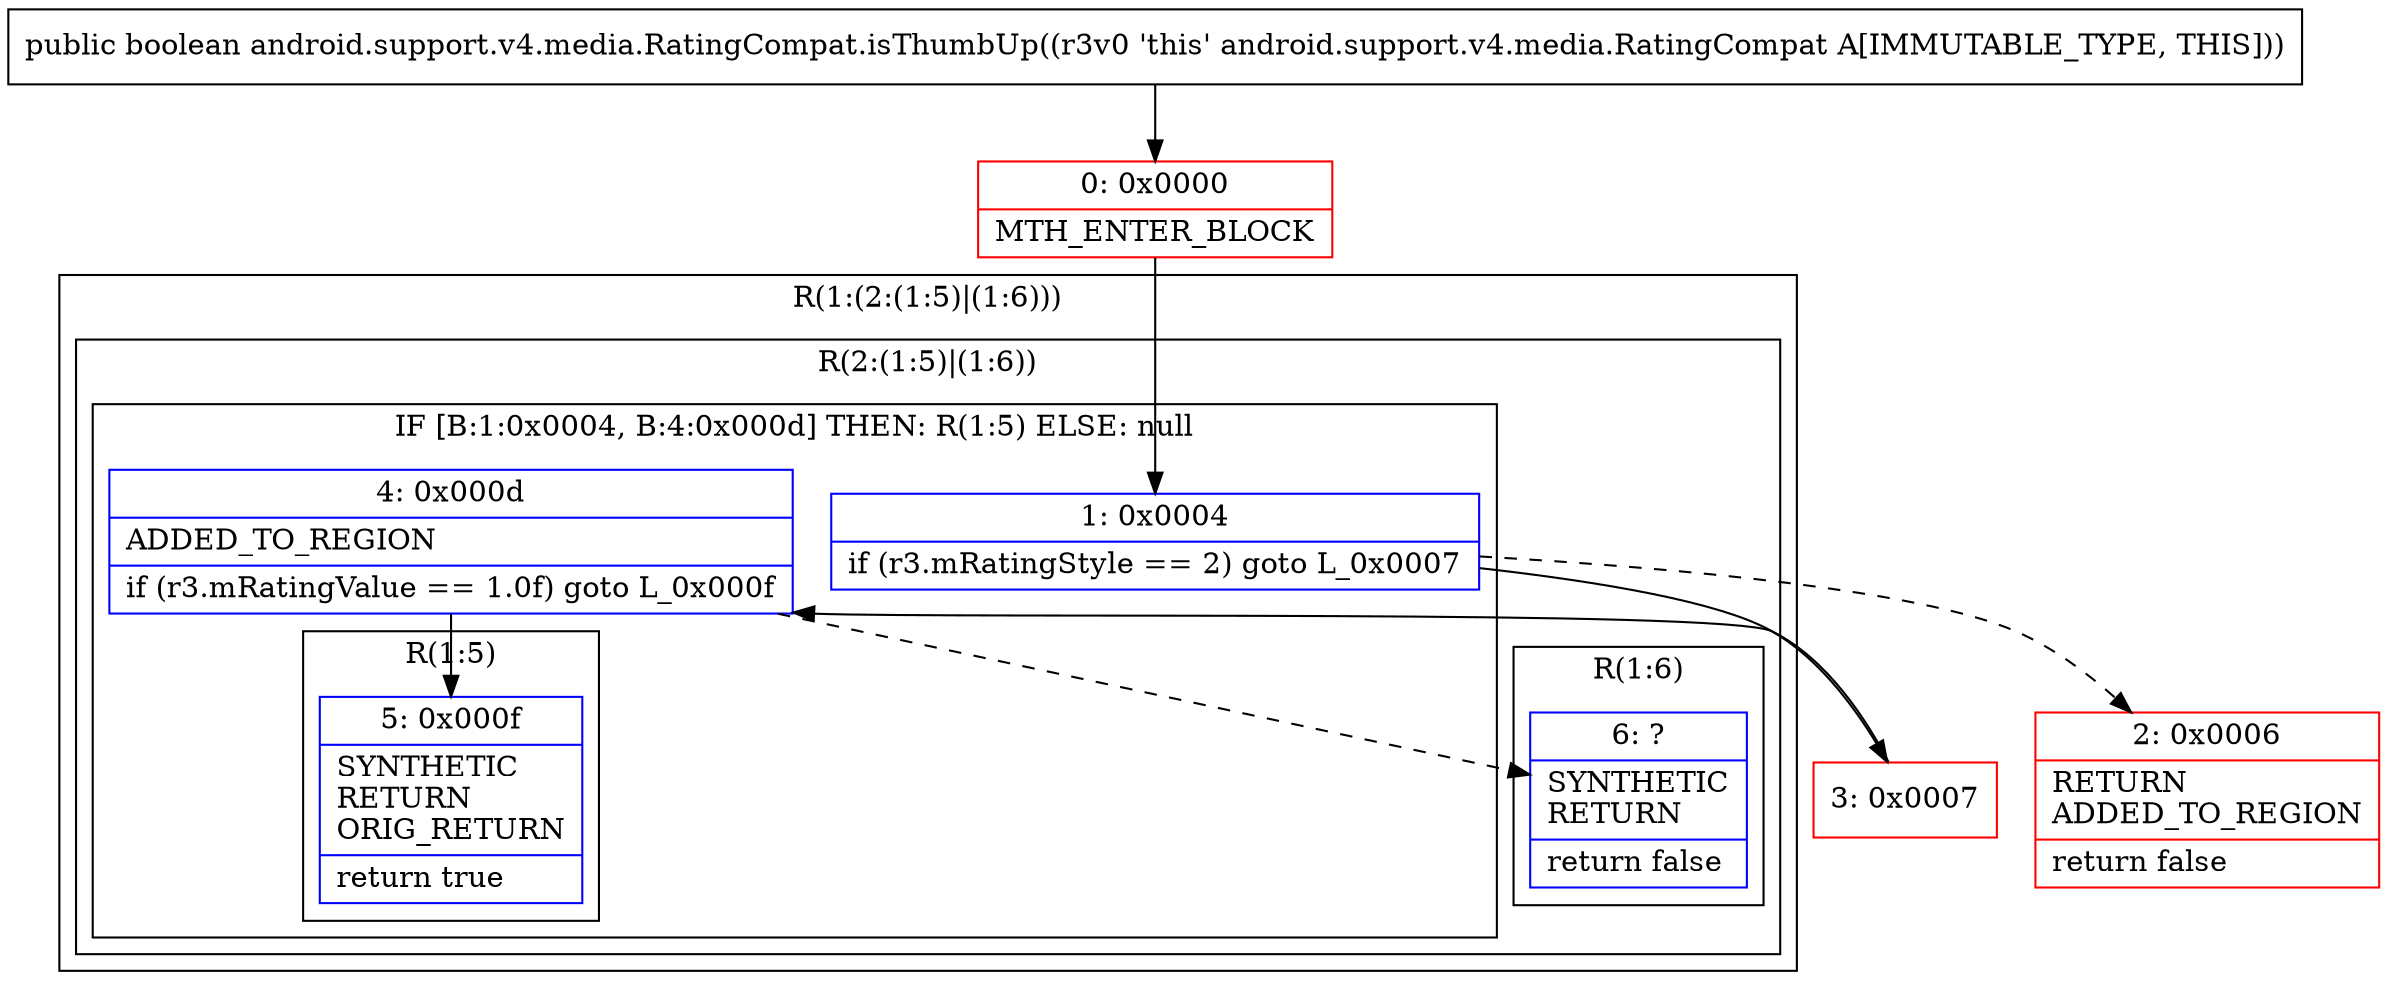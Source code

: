 digraph "CFG forandroid.support.v4.media.RatingCompat.isThumbUp()Z" {
subgraph cluster_Region_230546495 {
label = "R(1:(2:(1:5)|(1:6)))";
node [shape=record,color=blue];
subgraph cluster_Region_1759326506 {
label = "R(2:(1:5)|(1:6))";
node [shape=record,color=blue];
subgraph cluster_IfRegion_634582652 {
label = "IF [B:1:0x0004, B:4:0x000d] THEN: R(1:5) ELSE: null";
node [shape=record,color=blue];
Node_1 [shape=record,label="{1\:\ 0x0004|if (r3.mRatingStyle == 2) goto L_0x0007\l}"];
Node_4 [shape=record,label="{4\:\ 0x000d|ADDED_TO_REGION\l|if (r3.mRatingValue == 1.0f) goto L_0x000f\l}"];
subgraph cluster_Region_919072020 {
label = "R(1:5)";
node [shape=record,color=blue];
Node_5 [shape=record,label="{5\:\ 0x000f|SYNTHETIC\lRETURN\lORIG_RETURN\l|return true\l}"];
}
}
subgraph cluster_Region_1433961431 {
label = "R(1:6)";
node [shape=record,color=blue];
Node_6 [shape=record,label="{6\:\ ?|SYNTHETIC\lRETURN\l|return false\l}"];
}
}
}
Node_0 [shape=record,color=red,label="{0\:\ 0x0000|MTH_ENTER_BLOCK\l}"];
Node_2 [shape=record,color=red,label="{2\:\ 0x0006|RETURN\lADDED_TO_REGION\l|return false\l}"];
Node_3 [shape=record,color=red,label="{3\:\ 0x0007}"];
MethodNode[shape=record,label="{public boolean android.support.v4.media.RatingCompat.isThumbUp((r3v0 'this' android.support.v4.media.RatingCompat A[IMMUTABLE_TYPE, THIS])) }"];
MethodNode -> Node_0;
Node_1 -> Node_2[style=dashed];
Node_1 -> Node_3;
Node_4 -> Node_5;
Node_4 -> Node_6[style=dashed];
Node_0 -> Node_1;
Node_3 -> Node_4;
}

